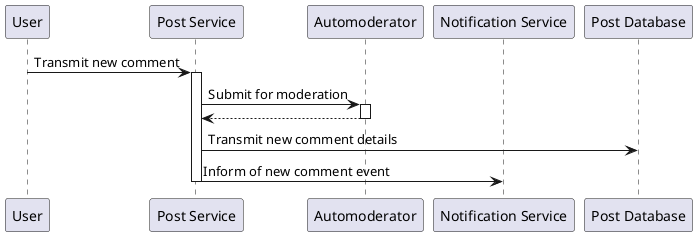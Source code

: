 @startuml

participant "User" as user
participant "Post Service" as postserv
participant "Automoderator" as automod
participant "Notification Service" as notserv
participant "Post Database" as postdb

user -> postserv: Transmit new comment
activate postserv

postserv -> automod: Submit for moderation
activate automod
automod --> postserv
deactivate automod

postserv -> postdb: Transmit new comment details


postserv -> notserv: Inform of new comment event

deactivate postserv

@enduml
